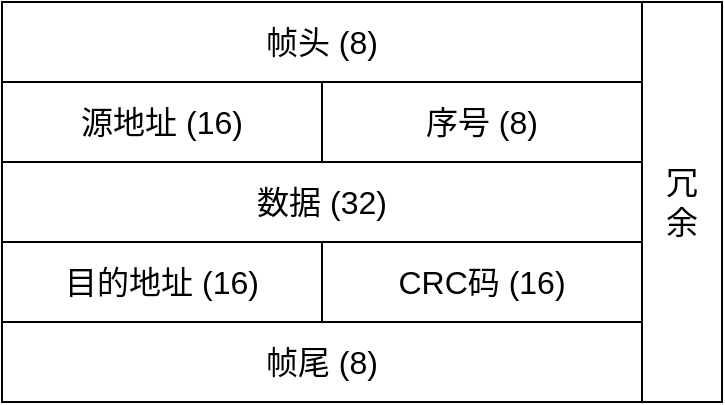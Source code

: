 <mxfile>
    <diagram id="x_P2wIiqwQ8MqYDpP26r" name="Page-1">
        <mxGraphModel dx="990" dy="614" grid="1" gridSize="10" guides="1" tooltips="1" connect="1" arrows="1" fold="1" page="1" pageScale="1" pageWidth="827" pageHeight="1169" math="0" shadow="0">
            <root>
                <mxCell id="0"/>
                <mxCell id="1" parent="0"/>
                <mxCell id="2" value="&lt;font style=&quot;font-size: 16px&quot;&gt;帧头 (8)&lt;/font&gt;" style="rounded=0;whiteSpace=wrap;html=1;align=center;" parent="1" vertex="1">
                    <mxGeometry x="240" y="160" width="320" height="40" as="geometry"/>
                </mxCell>
                <mxCell id="4" value="&lt;font style=&quot;font-size: 16px&quot;&gt;源地址 (16)&lt;/font&gt;" style="rounded=0;whiteSpace=wrap;html=1;align=center;" parent="1" vertex="1">
                    <mxGeometry x="240" y="200" width="160" height="40" as="geometry"/>
                </mxCell>
                <mxCell id="5" value="&lt;font style=&quot;font-size: 16px&quot;&gt;序号 (8)&lt;/font&gt;" style="rounded=0;whiteSpace=wrap;html=1;align=center;" parent="1" vertex="1">
                    <mxGeometry x="400" y="200" width="160" height="40" as="geometry"/>
                </mxCell>
                <mxCell id="6" value="&lt;font style=&quot;font-size: 16px&quot;&gt;数据 (32)&lt;/font&gt;" style="rounded=0;whiteSpace=wrap;html=1;align=center;" parent="1" vertex="1">
                    <mxGeometry x="240" y="240" width="320" height="40" as="geometry"/>
                </mxCell>
                <mxCell id="7" value="&lt;font style=&quot;font-size: 16px&quot;&gt;目的地址 (16)&lt;/font&gt;" style="rounded=0;whiteSpace=wrap;html=1;align=center;" parent="1" vertex="1">
                    <mxGeometry x="240" y="280" width="160" height="40" as="geometry"/>
                </mxCell>
                <mxCell id="8" value="&lt;font style=&quot;font-size: 16px&quot;&gt;CRC码 (16)&lt;/font&gt;" style="rounded=0;whiteSpace=wrap;html=1;align=center;" parent="1" vertex="1">
                    <mxGeometry x="400" y="280" width="160" height="40" as="geometry"/>
                </mxCell>
                <mxCell id="9" value="&lt;font style=&quot;font-size: 16px&quot;&gt;帧尾 (8)&lt;/font&gt;" style="rounded=0;whiteSpace=wrap;html=1;align=center;" parent="1" vertex="1">
                    <mxGeometry x="240" y="320" width="320" height="40" as="geometry"/>
                </mxCell>
                <mxCell id="10" value="&lt;font style=&quot;font-size: 16px&quot;&gt;冗&lt;br&gt;余&lt;/font&gt;" style="rounded=0;whiteSpace=wrap;html=1;" parent="1" vertex="1">
                    <mxGeometry x="560" y="160" width="40" height="200" as="geometry"/>
                </mxCell>
            </root>
        </mxGraphModel>
    </diagram>
</mxfile>